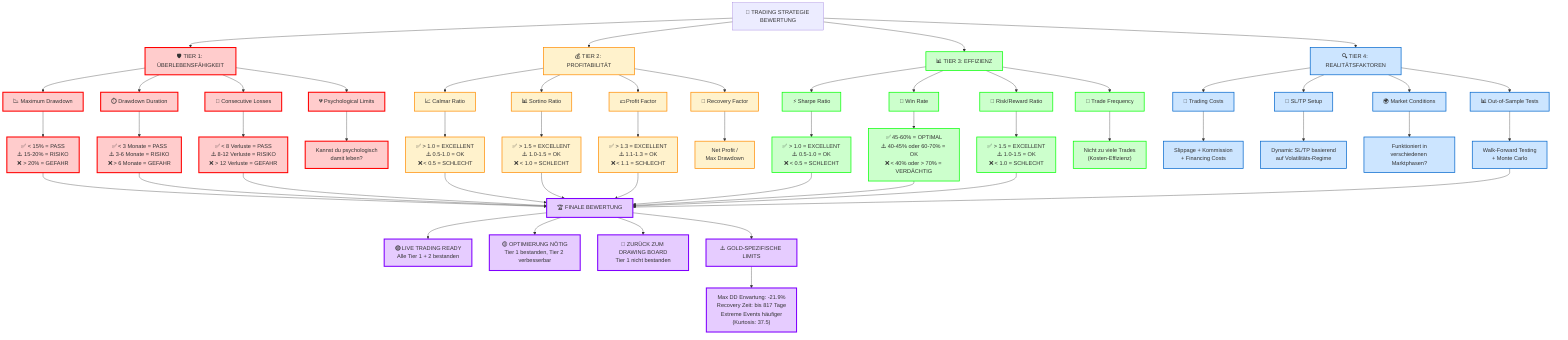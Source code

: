 graph TD
    A[🎯 TRADING STRATEGIE BEWERTUNG] --> B[🛡️ TIER 1: ÜBERLEBENSFÄHIGKEIT]
    A --> C[💰 TIER 2: PROFITABILITÄT]
    A --> D[📊 TIER 3: EFFIZIENZ]
    A --> E[🔍 TIER 4: REALITÄTSFAKTOREN]
    
    %% TIER 1: ÜBERLEBENSFÄHIGKEIT
    B --> B1[📉 Maximum Drawdown]
    B --> B2[⏱️ Drawdown Duration]
    B --> B3[🔴 Consecutive Losses]
    B --> B4[💔 Psychological Limits]
    
    B1 --> B1a["✅ < 15% = PASS<br/>⚠️ 15-20% = RISIKO<br/>❌ > 20% = GEFAHR"]
    B2 --> B2a["✅ < 3 Monate = PASS<br/>⚠️ 3-6 Monate = RISIKO<br/>❌ > 6 Monate = GEFAHR"]
    B3 --> B3a["✅ < 8 Verluste = PASS<br/>⚠️ 8-12 Verluste = RISIKO<br/>❌ > 12 Verluste = GEFAHR"]
    B4 --> B4a["Kannst du psychologisch<br/>damit leben?"]
    
    %% TIER 2: PROFITABILITÄT
    C --> C1[📈 Calmar Ratio]
    C --> C2[📊 Sortino Ratio]
    C --> C3[💵 Profit Factor]
    C --> C4[🔄 Recovery Factor]
    
    C1 --> C1a["✅ > 1.0 = EXCELLENT<br/>⚠️ 0.5-1.0 = OK<br/>❌ < 0.5 = SCHLECHT"]
    C2 --> C2a["✅ > 1.5 = EXCELLENT<br/>⚠️ 1.0-1.5 = OK<br/>❌ < 1.0 = SCHLECHT"]
    C3 --> C3a["✅ > 1.3 = EXCELLENT<br/>⚠️ 1.1-1.3 = OK<br/>❌ < 1.1 = SCHLECHT"]
    C4 --> C4a["Net Profit /<br/>Max Drawdown"]
    
    %% TIER 3: EFFIZIENZ
    D --> D1[⚡ Sharpe Ratio]
    D --> D2[🎯 Win Rate]
    D --> D3[🎲 Risk/Reward Ratio]
    D --> D4[📅 Trade Frequency]
    
    D1 --> D1a["✅ > 1.0 = EXCELLENT<br/>⚠️ 0.5-1.0 = OK<br/>❌ < 0.5 = SCHLECHT"]
    D2 --> D2a["✅ 45-60% = OPTIMAL<br/>⚠️ 40-45% oder 60-70% = OK<br/>❌ < 40% oder > 70% = VERDÄCHTIG"]
    D3 --> D3a["✅ > 1.5 = EXCELLENT<br/>⚠️ 1.0-1.5 = OK<br/>❌ < 1.0 = SCHLECHT"]
    D4 --> D4a["Nicht zu viele Trades<br/>(Kosten-Effizienz)"]
    
    %% TIER 4: REALITÄTSFAKTOREN
    E --> E1[💸 Trading Costs]
    E --> E2[🎯 SL/TP Setup]
    E --> E3[🌍 Market Conditions]
    E --> E4[📊 Out-of-Sample Tests]
    
    E1 --> E1a[Slippage + Kommission<br/>+ Financing Costs]
    E2 --> E2a[Dynamic SL/TP basierend<br/>auf Volatilitäts-Regime]
    E3 --> E3a[Funktioniert in<br/>verschiedenen Marktphasen?]
    E4 --> E4a[Walk-Forward Testing<br/>+ Monte Carlo]
    
    %% FINAL DECISION
    B1a --> F[🏆 FINALE BEWERTUNG]
    B2a --> F
    B3a --> F
    C1a --> F
    C2a --> F
    C3a --> F
    D1a --> F
    D2a --> F
    D3a --> F
    E4a --> F
    
    F --> F1["🟢 LIVE TRADING READY<br/>Alle Tier 1 + 2 bestanden"]
    F --> F2["🟡 OPTIMIERUNG NÖTIG<br/>Tier 1 bestanden, Tier 2 verbesserbar"]
    F --> F3["🔴 ZURÜCK ZUM DRAWING BOARD<br/>Tier 1 nicht bestanden"]
    
    %% GOLD-SPEZIFISCHE WARNUNG
    F --> G[⚠️ GOLD-SPEZIFISCHE LIMITS]
    G --> G1["Max DD Erwartung: -21.9%<br/>Recovery Zeit: bis 817 Tage<br/>Extreme Events häufiger<br/>(Kurtosis: 37.5)"]
    
    classDef tier1 fill:#ffcccc,stroke:#ff0000,stroke-width:3px
    classDef tier2 fill:#fff2cc,stroke:#ff8c00,stroke-width:2px
    classDef tier3 fill:#ccffcc,stroke:#00ff00,stroke-width:2px
    classDef tier4 fill:#cce5ff,stroke:#0066cc,stroke-width:2px
    classDef final fill:#e6ccff,stroke:#8000ff,stroke-width:3px
    
    class B,B1,B2,B3,B4,B1a,B2a,B3a,B4a tier1
    class C,C1,C2,C3,C4,C1a,C2a,C3a,C4a tier2
    class D,D1,D2,D3,D4,D1a,D2a,D3a,D4a tier3
    class E,E1,E2,E3,E4,E1a,E2a,E3a,E4a tier4
    class F,F1,F2,F3,G,G1 final
